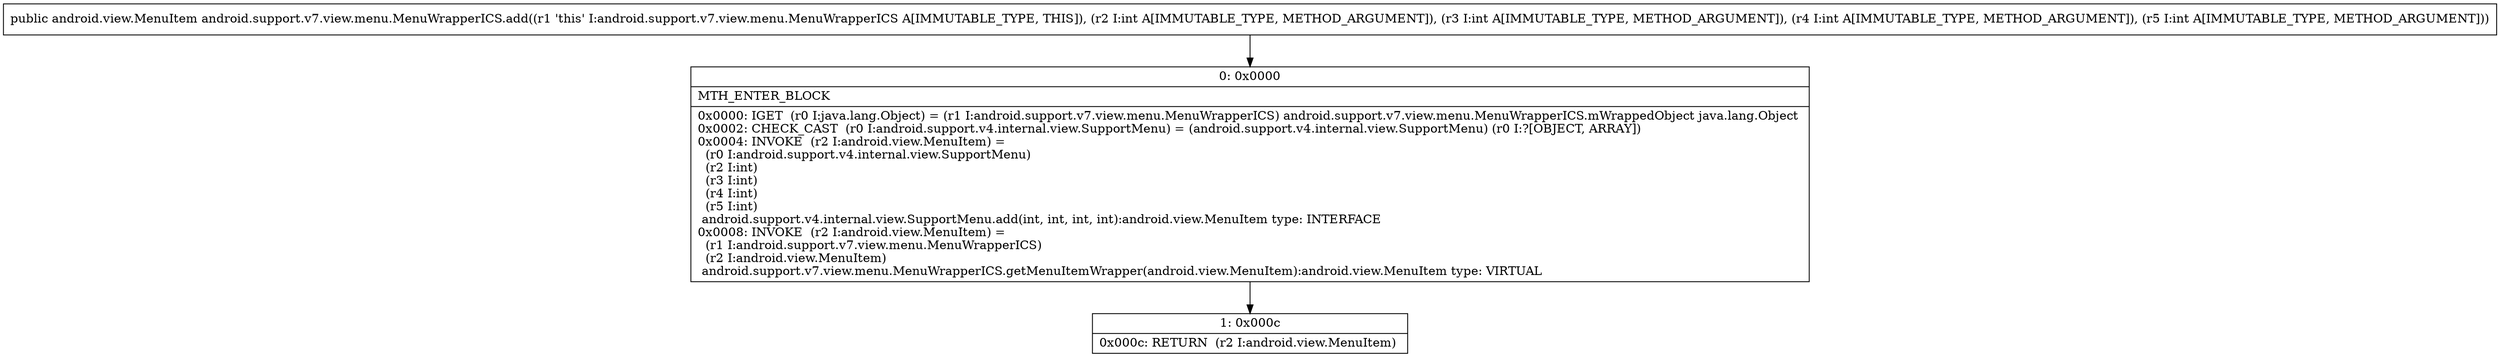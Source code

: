 digraph "CFG forandroid.support.v7.view.menu.MenuWrapperICS.add(IIII)Landroid\/view\/MenuItem;" {
Node_0 [shape=record,label="{0\:\ 0x0000|MTH_ENTER_BLOCK\l|0x0000: IGET  (r0 I:java.lang.Object) = (r1 I:android.support.v7.view.menu.MenuWrapperICS) android.support.v7.view.menu.MenuWrapperICS.mWrappedObject java.lang.Object \l0x0002: CHECK_CAST  (r0 I:android.support.v4.internal.view.SupportMenu) = (android.support.v4.internal.view.SupportMenu) (r0 I:?[OBJECT, ARRAY]) \l0x0004: INVOKE  (r2 I:android.view.MenuItem) = \l  (r0 I:android.support.v4.internal.view.SupportMenu)\l  (r2 I:int)\l  (r3 I:int)\l  (r4 I:int)\l  (r5 I:int)\l android.support.v4.internal.view.SupportMenu.add(int, int, int, int):android.view.MenuItem type: INTERFACE \l0x0008: INVOKE  (r2 I:android.view.MenuItem) = \l  (r1 I:android.support.v7.view.menu.MenuWrapperICS)\l  (r2 I:android.view.MenuItem)\l android.support.v7.view.menu.MenuWrapperICS.getMenuItemWrapper(android.view.MenuItem):android.view.MenuItem type: VIRTUAL \l}"];
Node_1 [shape=record,label="{1\:\ 0x000c|0x000c: RETURN  (r2 I:android.view.MenuItem) \l}"];
MethodNode[shape=record,label="{public android.view.MenuItem android.support.v7.view.menu.MenuWrapperICS.add((r1 'this' I:android.support.v7.view.menu.MenuWrapperICS A[IMMUTABLE_TYPE, THIS]), (r2 I:int A[IMMUTABLE_TYPE, METHOD_ARGUMENT]), (r3 I:int A[IMMUTABLE_TYPE, METHOD_ARGUMENT]), (r4 I:int A[IMMUTABLE_TYPE, METHOD_ARGUMENT]), (r5 I:int A[IMMUTABLE_TYPE, METHOD_ARGUMENT])) }"];
MethodNode -> Node_0;
Node_0 -> Node_1;
}

